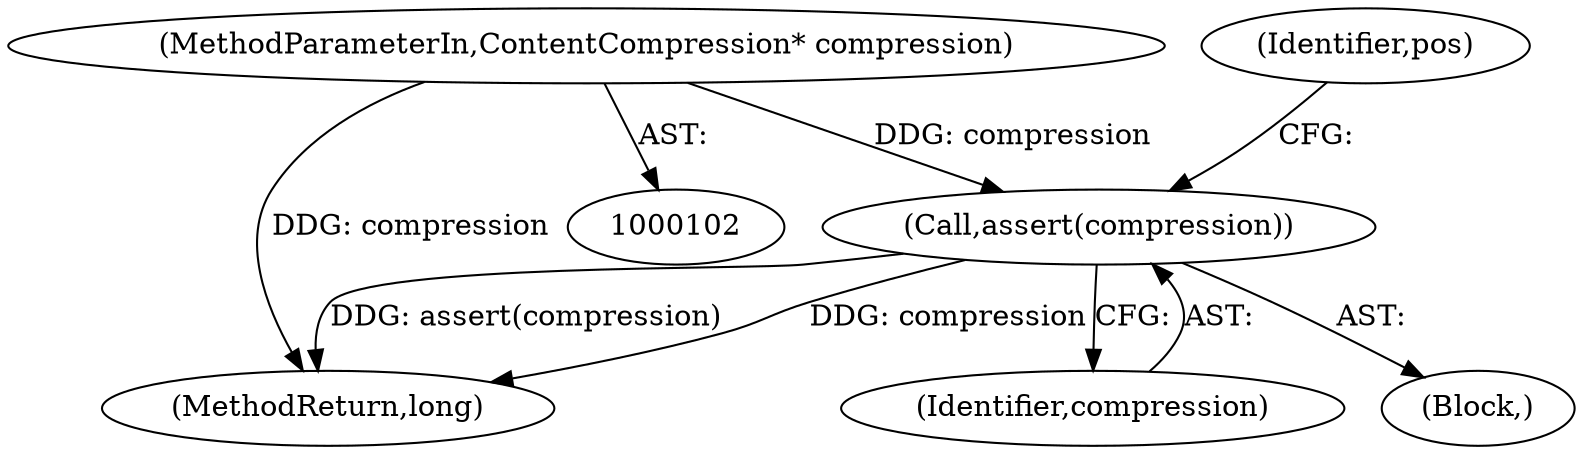 digraph "0_Android_cc274e2abe8b2a6698a5c47d8aa4bb45f1f9538d_46@API" {
"1000110" [label="(Call,assert(compression))"];
"1000106" [label="(MethodParameterIn,ContentCompression* compression)"];
"1000107" [label="(Block,)"];
"1000246" [label="(MethodReturn,long)"];
"1000114" [label="(Identifier,pos)"];
"1000110" [label="(Call,assert(compression))"];
"1000111" [label="(Identifier,compression)"];
"1000106" [label="(MethodParameterIn,ContentCompression* compression)"];
"1000110" -> "1000107"  [label="AST: "];
"1000110" -> "1000111"  [label="CFG: "];
"1000111" -> "1000110"  [label="AST: "];
"1000114" -> "1000110"  [label="CFG: "];
"1000110" -> "1000246"  [label="DDG: assert(compression)"];
"1000110" -> "1000246"  [label="DDG: compression"];
"1000106" -> "1000110"  [label="DDG: compression"];
"1000106" -> "1000102"  [label="AST: "];
"1000106" -> "1000246"  [label="DDG: compression"];
}
